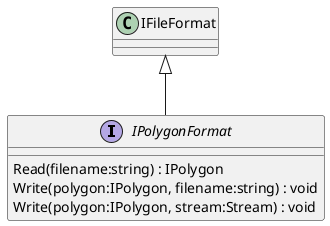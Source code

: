 @startuml
interface IPolygonFormat {
    Read(filename:string) : IPolygon
    Write(polygon:IPolygon, filename:string) : void
    Write(polygon:IPolygon, stream:Stream) : void
}
IFileFormat <|-- IPolygonFormat
@enduml
